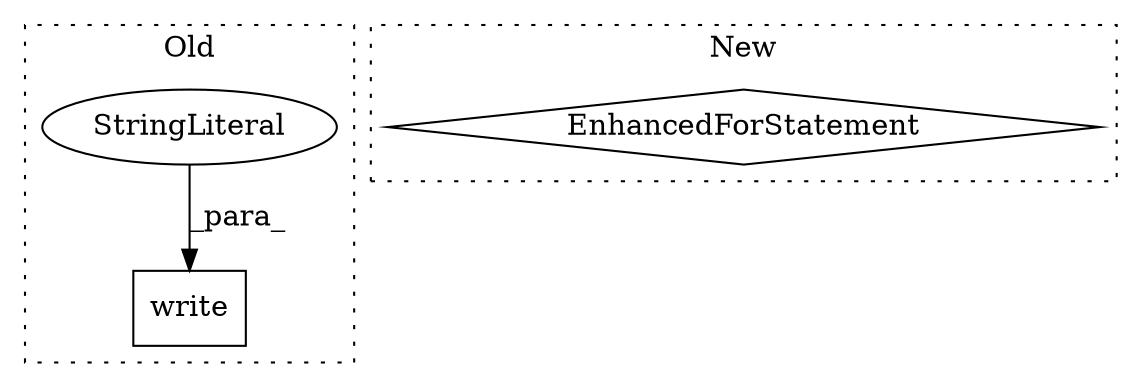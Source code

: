 digraph G {
subgraph cluster0 {
1 [label="write" a="32" s="503,528" l="6,1" shape="box"];
3 [label="StringLiteral" a="45" s="509" l="10" shape="ellipse"];
label = "Old";
style="dotted";
}
subgraph cluster1 {
2 [label="EnhancedForStatement" a="70" s="403,478" l="57,2" shape="diamond"];
label = "New";
style="dotted";
}
3 -> 1 [label="_para_"];
}